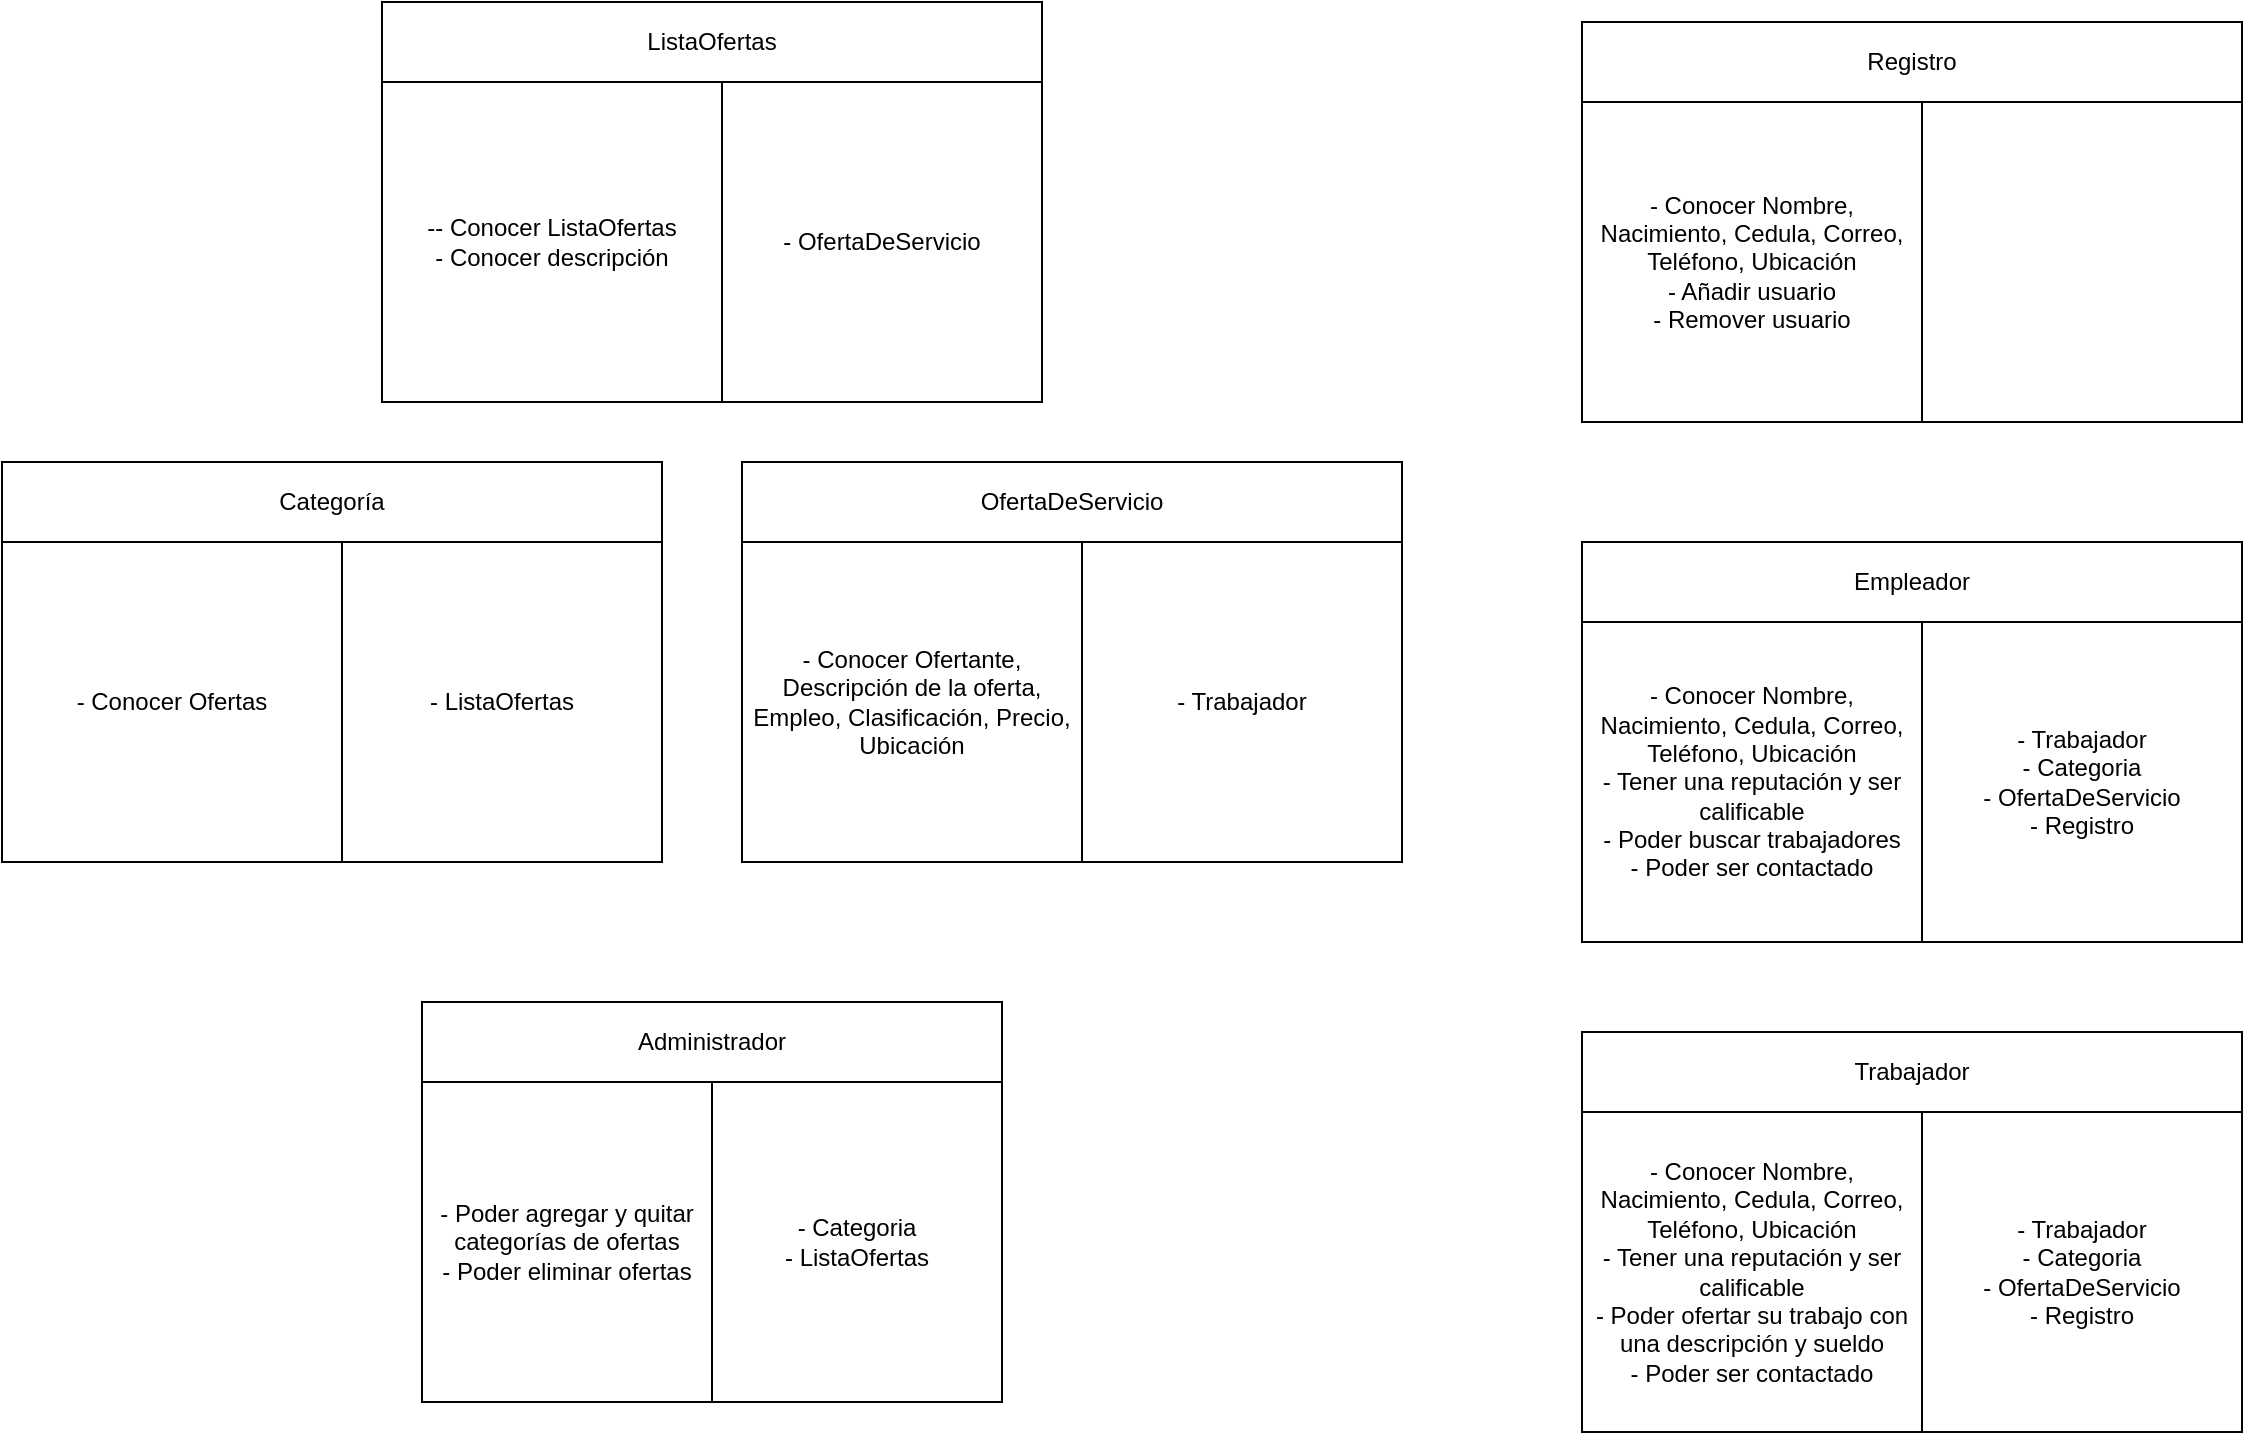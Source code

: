 <mxfile>
    <diagram id="Suj-tyzzf9yo-U5ZwzKX" name="Page-1">
        <mxGraphModel dx="1866" dy="1674" grid="1" gridSize="10" guides="1" tooltips="1" connect="1" arrows="1" fold="1" page="1" pageScale="1" pageWidth="850" pageHeight="1100" math="0" shadow="0">
            <root>
                <mxCell id="0"/>
                <mxCell id="1" parent="0"/>
                <mxCell id="vm0cyW1JP_s3gtMBzeV1-24" value="" style="group" parent="1" connectable="0" vertex="1">
                    <mxGeometry x="-320" y="-330" width="290" height="200" as="geometry"/>
                </mxCell>
                <mxCell id="vm0cyW1JP_s3gtMBzeV1-25" value="Administrador" style="rounded=0;whiteSpace=wrap;html=1;" parent="vm0cyW1JP_s3gtMBzeV1-24" vertex="1">
                    <mxGeometry width="290" height="40" as="geometry"/>
                </mxCell>
                <mxCell id="vm0cyW1JP_s3gtMBzeV1-26" value="- Poder agregar y quitar categorías de ofertas&lt;br&gt;- Poder eliminar ofertas" style="rounded=0;whiteSpace=wrap;html=1;" parent="vm0cyW1JP_s3gtMBzeV1-24" vertex="1">
                    <mxGeometry y="40" width="145" height="160" as="geometry"/>
                </mxCell>
                <mxCell id="vm0cyW1JP_s3gtMBzeV1-27" value="- Categoria&lt;br&gt;- ListaOfertas" style="rounded=0;whiteSpace=wrap;html=1;" parent="vm0cyW1JP_s3gtMBzeV1-24" vertex="1">
                    <mxGeometry x="145" y="40" width="145" height="160" as="geometry"/>
                </mxCell>
                <mxCell id="ticYHxDLqlK435V2blJC-1" value="v" style="group" parent="1" connectable="0" vertex="1">
                    <mxGeometry x="260" y="-315" width="330" height="200" as="geometry"/>
                </mxCell>
                <mxCell id="bVxLJ1EOz7DWde_HZ5Nj-31" value="Trabajador" style="rounded=0;whiteSpace=wrap;html=1;" parent="ticYHxDLqlK435V2blJC-1" vertex="1">
                    <mxGeometry width="330" height="40" as="geometry"/>
                </mxCell>
                <mxCell id="bVxLJ1EOz7DWde_HZ5Nj-32" value="&lt;span style=&quot;&quot;&gt;- Conocer Nombre, Nacimiento, Cedula, Correo, Teléfono, Ubicación&lt;/span&gt;&lt;br style=&quot;&quot;&gt;&lt;span style=&quot;&quot;&gt;- Tener una reputación y ser calificable&lt;/span&gt;&lt;br style=&quot;&quot;&gt;&lt;span style=&quot;&quot;&gt;- Poder ofertar su trabajo con una descripción y sueldo&lt;/span&gt;&lt;br style=&quot;&quot;&gt;&lt;span style=&quot;&quot;&gt;- Poder ser contactado&lt;/span&gt;" style="rounded=0;whiteSpace=wrap;html=1;" parent="ticYHxDLqlK435V2blJC-1" vertex="1">
                    <mxGeometry y="40" width="170" height="160" as="geometry"/>
                </mxCell>
                <mxCell id="bVxLJ1EOz7DWde_HZ5Nj-33" value="- Trabajador&lt;br&gt;- Categoria&lt;br&gt;- OfertaDeServicio&lt;br&gt;- Registro" style="rounded=0;whiteSpace=wrap;html=1;" parent="ticYHxDLqlK435V2blJC-1" vertex="1">
                    <mxGeometry x="170" y="40" width="160" height="160" as="geometry"/>
                </mxCell>
                <mxCell id="ticYHxDLqlK435V2blJC-6" value="v" style="group" parent="1" connectable="0" vertex="1">
                    <mxGeometry x="260" y="-560" width="330" height="200" as="geometry"/>
                </mxCell>
                <mxCell id="ticYHxDLqlK435V2blJC-7" value="Empleador" style="rounded=0;whiteSpace=wrap;html=1;" parent="ticYHxDLqlK435V2blJC-6" vertex="1">
                    <mxGeometry width="330" height="40" as="geometry"/>
                </mxCell>
                <mxCell id="ticYHxDLqlK435V2blJC-8" value="&lt;span style=&quot;&quot;&gt;- Conocer Nombre, Nacimiento, Cedula, Correo, Teléfono, Ubicación&lt;/span&gt;&lt;br style=&quot;&quot;&gt;&lt;span style=&quot;&quot;&gt;- Tener una reputación y ser calificable&lt;/span&gt;&lt;br style=&quot;&quot;&gt;&lt;span style=&quot;&quot;&gt;- Poder buscar trabajadores&lt;/span&gt;&lt;br style=&quot;&quot;&gt;&lt;span style=&quot;&quot;&gt;- Poder ser contactado&lt;/span&gt;" style="rounded=0;whiteSpace=wrap;html=1;" parent="ticYHxDLqlK435V2blJC-6" vertex="1">
                    <mxGeometry y="40" width="170" height="160" as="geometry"/>
                </mxCell>
                <mxCell id="ticYHxDLqlK435V2blJC-9" value="&lt;span style=&quot;&quot;&gt;- Trabajador&lt;/span&gt;&lt;br style=&quot;&quot;&gt;&lt;span style=&quot;&quot;&gt;- Categoria&lt;/span&gt;&lt;br style=&quot;&quot;&gt;&lt;span style=&quot;&quot;&gt;- OfertaDeServicio&lt;br&gt;- Registro&lt;br&gt;&lt;/span&gt;" style="rounded=0;whiteSpace=wrap;html=1;" parent="ticYHxDLqlK435V2blJC-6" vertex="1">
                    <mxGeometry x="170" y="40" width="160" height="160" as="geometry"/>
                </mxCell>
                <mxCell id="W3V98t0Q-XN5IFiKmtNq-1" value="v" style="group" parent="1" connectable="0" vertex="1">
                    <mxGeometry x="260" y="-820" width="330" height="200" as="geometry"/>
                </mxCell>
                <mxCell id="W3V98t0Q-XN5IFiKmtNq-2" value="Registro" style="rounded=0;whiteSpace=wrap;html=1;" parent="W3V98t0Q-XN5IFiKmtNq-1" vertex="1">
                    <mxGeometry width="330" height="40" as="geometry"/>
                </mxCell>
                <mxCell id="W3V98t0Q-XN5IFiKmtNq-3" value="&lt;span style=&quot;&quot;&gt;- Conocer Nombre, Nacimiento, Cedula, Correo, Teléfono, Ubicación&lt;/span&gt;&lt;br style=&quot;&quot;&gt;- Añadir usuario&lt;br&gt;- Remover usuario" style="rounded=0;whiteSpace=wrap;html=1;" parent="W3V98t0Q-XN5IFiKmtNq-1" vertex="1">
                    <mxGeometry y="40" width="170" height="160" as="geometry"/>
                </mxCell>
                <mxCell id="W3V98t0Q-XN5IFiKmtNq-4" value="" style="rounded=0;whiteSpace=wrap;html=1;" parent="W3V98t0Q-XN5IFiKmtNq-1" vertex="1">
                    <mxGeometry x="170" y="40" width="160" height="160" as="geometry"/>
                </mxCell>
                <mxCell id="XaBwfmpE1B-u1NAYIV0M-1" value="v" style="group" parent="1" connectable="0" vertex="1">
                    <mxGeometry x="-160" y="-600" width="340" height="200" as="geometry"/>
                </mxCell>
                <mxCell id="XaBwfmpE1B-u1NAYIV0M-2" value="OfertaDeServicio" style="rounded=0;whiteSpace=wrap;html=1;" parent="XaBwfmpE1B-u1NAYIV0M-1" vertex="1">
                    <mxGeometry width="330" height="40" as="geometry"/>
                </mxCell>
                <mxCell id="XaBwfmpE1B-u1NAYIV0M-3" value="&lt;span style=&quot;&quot;&gt;- Conocer Ofertante, Descripción de la oferta, Empleo, Clasificación, Precio, Ubicación&lt;/span&gt;&lt;br style=&quot;&quot;&gt;" style="rounded=0;whiteSpace=wrap;html=1;" parent="XaBwfmpE1B-u1NAYIV0M-1" vertex="1">
                    <mxGeometry y="40" width="170" height="160" as="geometry"/>
                </mxCell>
                <mxCell id="L-h7vo5x-tvDsKWIynLw-1" value="- Trabajador" style="rounded=0;whiteSpace=wrap;html=1;" parent="XaBwfmpE1B-u1NAYIV0M-1" vertex="1">
                    <mxGeometry x="170" y="40" width="160" height="160" as="geometry"/>
                </mxCell>
                <mxCell id="XaBwfmpE1B-u1NAYIV0M-5" value="v" style="group" parent="1" connectable="0" vertex="1">
                    <mxGeometry x="-530" y="-600" width="330" height="200" as="geometry"/>
                </mxCell>
                <mxCell id="XaBwfmpE1B-u1NAYIV0M-6" value="Categoría" style="rounded=0;whiteSpace=wrap;html=1;" parent="XaBwfmpE1B-u1NAYIV0M-5" vertex="1">
                    <mxGeometry width="330" height="40" as="geometry"/>
                </mxCell>
                <mxCell id="XaBwfmpE1B-u1NAYIV0M-7" value="&lt;span style=&quot;&quot;&gt;- Conocer Ofertas&lt;/span&gt;" style="rounded=0;whiteSpace=wrap;html=1;" parent="XaBwfmpE1B-u1NAYIV0M-5" vertex="1">
                    <mxGeometry y="40" width="170" height="160" as="geometry"/>
                </mxCell>
                <mxCell id="XaBwfmpE1B-u1NAYIV0M-8" value="- ListaOfertas" style="rounded=0;whiteSpace=wrap;html=1;" parent="XaBwfmpE1B-u1NAYIV0M-5" vertex="1">
                    <mxGeometry x="170" y="40" width="160" height="160" as="geometry"/>
                </mxCell>
                <mxCell id="XaBwfmpE1B-u1NAYIV0M-9" value="v" style="group" parent="1" connectable="0" vertex="1">
                    <mxGeometry x="-340" y="-830" width="330" height="200" as="geometry"/>
                </mxCell>
                <mxCell id="XaBwfmpE1B-u1NAYIV0M-10" value="ListaOfertas" style="rounded=0;whiteSpace=wrap;html=1;" parent="XaBwfmpE1B-u1NAYIV0M-9" vertex="1">
                    <mxGeometry width="330" height="40" as="geometry"/>
                </mxCell>
                <mxCell id="XaBwfmpE1B-u1NAYIV0M-11" value="&lt;span style=&quot;&quot;&gt;-- Conocer ListaOfertas&lt;br&gt;- Conocer descripción&lt;br&gt;&lt;/span&gt;" style="rounded=0;whiteSpace=wrap;html=1;" parent="XaBwfmpE1B-u1NAYIV0M-9" vertex="1">
                    <mxGeometry y="40" width="170" height="160" as="geometry"/>
                </mxCell>
                <mxCell id="XaBwfmpE1B-u1NAYIV0M-12" value="- OfertaDeServicio" style="rounded=0;whiteSpace=wrap;html=1;" parent="XaBwfmpE1B-u1NAYIV0M-9" vertex="1">
                    <mxGeometry x="170" y="40" width="160" height="160" as="geometry"/>
                </mxCell>
            </root>
        </mxGraphModel>
    </diagram>
</mxfile>